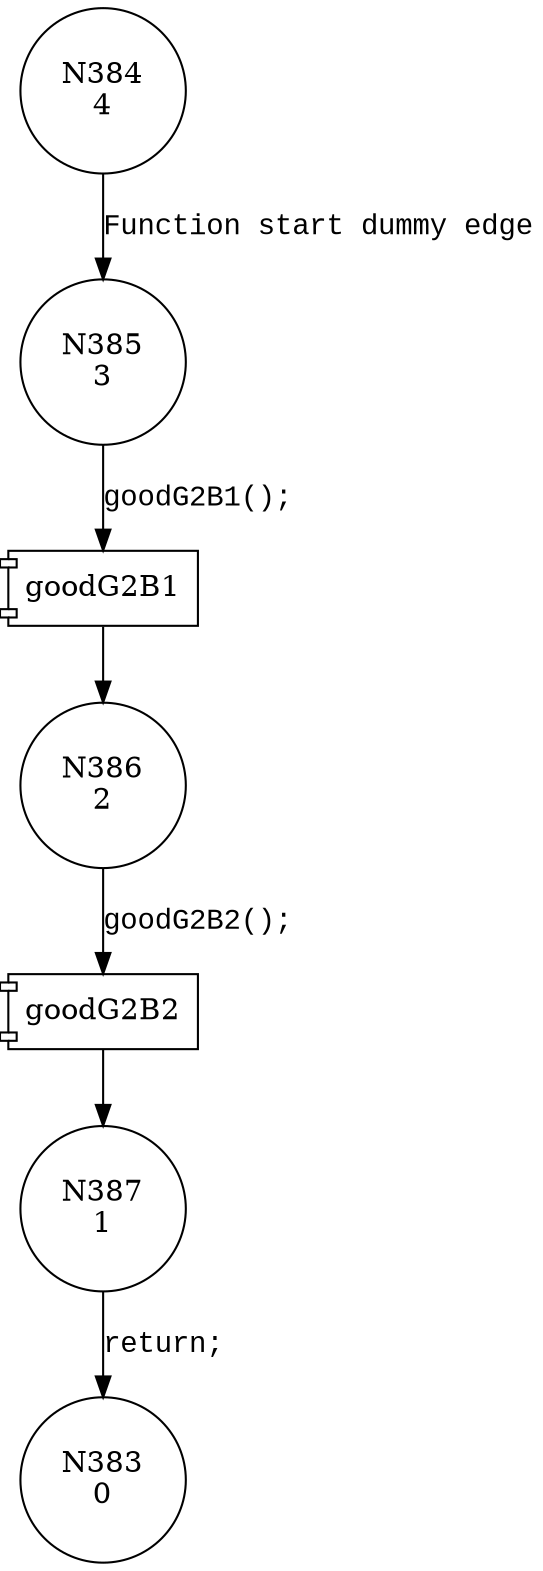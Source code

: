 digraph CWE121_Stack_Based_Buffer_Overflow__CWE193_char_alloca_memcpy_09_good {
385 [shape="circle" label="N385\n3"]
386 [shape="circle" label="N386\n2"]
387 [shape="circle" label="N387\n1"]
384 [shape="circle" label="N384\n4"]
383 [shape="circle" label="N383\n0"]
100020 [shape="component" label="goodG2B1"]
385 -> 100020 [label="goodG2B1();" fontname="Courier New"]
100020 -> 386 [label="" fontname="Courier New"]
100021 [shape="component" label="goodG2B2"]
386 -> 100021 [label="goodG2B2();" fontname="Courier New"]
100021 -> 387 [label="" fontname="Courier New"]
384 -> 385 [label="Function start dummy edge" fontname="Courier New"]
387 -> 383 [label="return;" fontname="Courier New"]
}